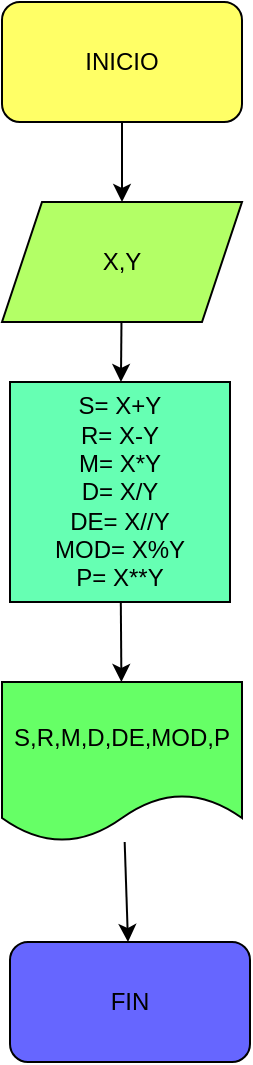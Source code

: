 <mxfile>
    <diagram id="m2zSZiCGxjsd16g9xPlB" name="Página-1">
        <mxGraphModel dx="935" dy="532" grid="1" gridSize="10" guides="1" tooltips="1" connect="1" arrows="1" fold="1" page="1" pageScale="1" pageWidth="827" pageHeight="1169" math="0" shadow="0">
            <root>
                <mxCell id="0"/>
                <mxCell id="1" parent="0"/>
                <mxCell id="6" value="" style="edgeStyle=none;html=1;" edge="1" parent="1" source="2" target="3">
                    <mxGeometry relative="1" as="geometry"/>
                </mxCell>
                <mxCell id="2" value="INICIO" style="rounded=1;whiteSpace=wrap;html=1;fillColor=#FFFF66;" vertex="1" parent="1">
                    <mxGeometry x="300" y="40" width="120" height="60" as="geometry"/>
                </mxCell>
                <mxCell id="5" value="" style="edgeStyle=none;html=1;" edge="1" parent="1" source="3" target="4">
                    <mxGeometry relative="1" as="geometry"/>
                </mxCell>
                <mxCell id="3" value="X,Y" style="shape=parallelogram;perimeter=parallelogramPerimeter;whiteSpace=wrap;html=1;fixedSize=1;fillColor=#B3FF66;" vertex="1" parent="1">
                    <mxGeometry x="300" y="140" width="120" height="60" as="geometry"/>
                </mxCell>
                <mxCell id="8" value="" style="edgeStyle=none;html=1;" edge="1" parent="1" source="4" target="7">
                    <mxGeometry relative="1" as="geometry"/>
                </mxCell>
                <mxCell id="4" value="S= X+Y&lt;br&gt;R= X-Y&lt;br&gt;M= X*Y&lt;br&gt;D= X/Y&lt;br&gt;DE= X//Y&lt;br&gt;MOD= X%Y&lt;br&gt;P= X**Y" style="whiteSpace=wrap;html=1;aspect=fixed;fillColor=#66FFB3;" vertex="1" parent="1">
                    <mxGeometry x="304" y="230" width="110" height="110" as="geometry"/>
                </mxCell>
                <mxCell id="10" value="" style="edgeStyle=none;html=1;" edge="1" parent="1" source="7" target="9">
                    <mxGeometry relative="1" as="geometry"/>
                </mxCell>
                <mxCell id="7" value="S,R,M,D,DE,MOD,P" style="shape=document;whiteSpace=wrap;html=1;boundedLbl=1;fillColor=#66FF66;" vertex="1" parent="1">
                    <mxGeometry x="300" y="380" width="120" height="80" as="geometry"/>
                </mxCell>
                <mxCell id="9" value="FIN" style="rounded=1;whiteSpace=wrap;html=1;fillColor=#6666FF;" vertex="1" parent="1">
                    <mxGeometry x="304" y="510" width="120" height="60" as="geometry"/>
                </mxCell>
            </root>
        </mxGraphModel>
    </diagram>
</mxfile>
